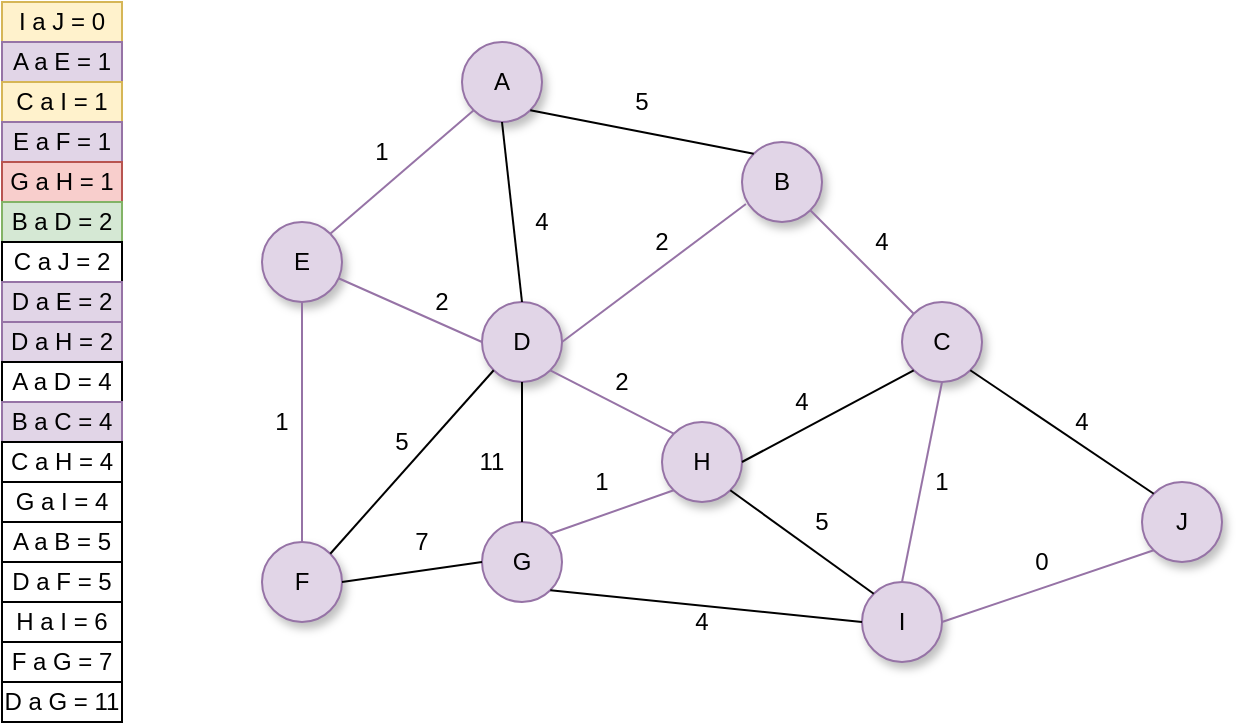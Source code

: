 <mxfile version="13.3.9" type="device"><diagram id="WfM65lhACO_H__CKuHZ-" name="Página-1"><mxGraphModel dx="833" dy="404" grid="1" gridSize="10" guides="1" tooltips="1" connect="1" arrows="1" fold="1" page="1" pageScale="1" pageWidth="850" pageHeight="1100" math="0" shadow="0"><root><mxCell id="0"/><mxCell id="1" parent="0"/><mxCell id="Jac7VLMFXZO0448CB0tv-1" value="" style="ellipse;whiteSpace=wrap;html=1;aspect=fixed;fillColor=#e1d5e7;strokeColor=#9673a6;shadow=1;" parent="1" vertex="1"><mxGeometry x="420" y="430" width="40" height="40" as="geometry"/></mxCell><mxCell id="Jac7VLMFXZO0448CB0tv-2" value="A" style="text;html=1;strokeColor=none;fillColor=none;align=center;verticalAlign=middle;whiteSpace=wrap;rounded=0;shadow=0;" parent="1" vertex="1"><mxGeometry x="430" y="440" width="20" height="20" as="geometry"/></mxCell><mxCell id="Jac7VLMFXZO0448CB0tv-3" value="" style="ellipse;whiteSpace=wrap;html=1;aspect=fixed;fillColor=#e1d5e7;strokeColor=#9673a6;shadow=1;" parent="1" vertex="1"><mxGeometry x="560" y="480" width="40" height="40" as="geometry"/></mxCell><mxCell id="Jac7VLMFXZO0448CB0tv-4" value="B" style="text;html=1;strokeColor=none;fillColor=none;align=center;verticalAlign=middle;whiteSpace=wrap;rounded=0;shadow=0;" parent="1" vertex="1"><mxGeometry x="570" y="490" width="20" height="20" as="geometry"/></mxCell><mxCell id="Jac7VLMFXZO0448CB0tv-5" value="" style="ellipse;whiteSpace=wrap;html=1;aspect=fixed;fillColor=#e1d5e7;strokeColor=#9673a6;shadow=1;" parent="1" vertex="1"><mxGeometry x="320" y="520" width="40" height="40" as="geometry"/></mxCell><mxCell id="Jac7VLMFXZO0448CB0tv-6" value="E" style="text;html=1;strokeColor=none;fillColor=none;align=center;verticalAlign=middle;whiteSpace=wrap;rounded=0;shadow=0;" parent="1" vertex="1"><mxGeometry x="330" y="530" width="20" height="20" as="geometry"/></mxCell><mxCell id="Jac7VLMFXZO0448CB0tv-7" value="" style="ellipse;whiteSpace=wrap;html=1;aspect=fixed;fillColor=#e1d5e7;strokeColor=#9673a6;shadow=1;" parent="1" vertex="1"><mxGeometry x="430" y="560" width="40" height="40" as="geometry"/></mxCell><mxCell id="Jac7VLMFXZO0448CB0tv-8" value="D" style="text;html=1;strokeColor=none;fillColor=none;align=center;verticalAlign=middle;whiteSpace=wrap;rounded=0;shadow=0;" parent="1" vertex="1"><mxGeometry x="440" y="570" width="20" height="20" as="geometry"/></mxCell><mxCell id="Jac7VLMFXZO0448CB0tv-9" value="" style="ellipse;whiteSpace=wrap;html=1;aspect=fixed;fillColor=#e1d5e7;strokeColor=#9673a6;shadow=1;" parent="1" vertex="1"><mxGeometry x="320" y="680" width="40" height="40" as="geometry"/></mxCell><mxCell id="Jac7VLMFXZO0448CB0tv-10" value="F" style="text;html=1;strokeColor=none;fillColor=none;align=center;verticalAlign=middle;whiteSpace=wrap;rounded=0;shadow=0;" parent="1" vertex="1"><mxGeometry x="330" y="690" width="20" height="20" as="geometry"/></mxCell><mxCell id="Jac7VLMFXZO0448CB0tv-11" value="" style="ellipse;whiteSpace=wrap;html=1;aspect=fixed;fillColor=#e1d5e7;strokeColor=#9673a6;shadow=0;" parent="1" vertex="1"><mxGeometry x="430" y="670" width="40" height="40" as="geometry"/></mxCell><mxCell id="Jac7VLMFXZO0448CB0tv-12" value="G" style="text;html=1;strokeColor=none;fillColor=none;align=center;verticalAlign=middle;whiteSpace=wrap;rounded=0;shadow=1;" parent="1" vertex="1"><mxGeometry x="440" y="680" width="20" height="20" as="geometry"/></mxCell><mxCell id="Jac7VLMFXZO0448CB0tv-13" value="" style="ellipse;whiteSpace=wrap;html=1;aspect=fixed;fillColor=#e1d5e7;strokeColor=#9673a6;shadow=1;" parent="1" vertex="1"><mxGeometry x="520" y="620" width="40" height="40" as="geometry"/></mxCell><mxCell id="Jac7VLMFXZO0448CB0tv-14" value="H" style="text;html=1;strokeColor=none;fillColor=none;align=center;verticalAlign=middle;whiteSpace=wrap;rounded=0;shadow=0;" parent="1" vertex="1"><mxGeometry x="530" y="630" width="20" height="20" as="geometry"/></mxCell><mxCell id="Jac7VLMFXZO0448CB0tv-15" value="" style="ellipse;whiteSpace=wrap;html=1;aspect=fixed;fillColor=#e1d5e7;strokeColor=#9673a6;shadow=1;" parent="1" vertex="1"><mxGeometry x="640" y="560" width="40" height="40" as="geometry"/></mxCell><mxCell id="Jac7VLMFXZO0448CB0tv-16" value="C" style="text;html=1;strokeColor=none;fillColor=none;align=center;verticalAlign=middle;whiteSpace=wrap;rounded=0;shadow=1;" parent="1" vertex="1"><mxGeometry x="650" y="570" width="20" height="20" as="geometry"/></mxCell><mxCell id="Jac7VLMFXZO0448CB0tv-17" value="" style="ellipse;whiteSpace=wrap;html=1;aspect=fixed;fillColor=#e1d5e7;strokeColor=#9673a6;shadow=1;" parent="1" vertex="1"><mxGeometry x="620" y="700" width="40" height="40" as="geometry"/></mxCell><mxCell id="Jac7VLMFXZO0448CB0tv-18" value="I" style="text;html=1;strokeColor=none;fillColor=none;align=center;verticalAlign=middle;whiteSpace=wrap;rounded=0;shadow=1;" parent="1" vertex="1"><mxGeometry x="630" y="710" width="20" height="20" as="geometry"/></mxCell><mxCell id="Jac7VLMFXZO0448CB0tv-19" value="" style="ellipse;whiteSpace=wrap;html=1;aspect=fixed;fillColor=#e1d5e7;strokeColor=#9673a6;shadow=1;" parent="1" vertex="1"><mxGeometry x="760" y="650" width="40" height="40" as="geometry"/></mxCell><mxCell id="Jac7VLMFXZO0448CB0tv-20" value="J" style="text;html=1;strokeColor=none;fillColor=none;align=center;verticalAlign=middle;whiteSpace=wrap;rounded=0;shadow=1;" parent="1" vertex="1"><mxGeometry x="770" y="660" width="20" height="20" as="geometry"/></mxCell><mxCell id="Jac7VLMFXZO0448CB0tv-21" value="" style="endArrow=none;html=1;entryX=0;entryY=1;entryDx=0;entryDy=0;exitX=1;exitY=0;exitDx=0;exitDy=0;shadow=0;fillColor=#e1d5e7;strokeColor=#9673a6;" parent="1" source="Jac7VLMFXZO0448CB0tv-5" target="Jac7VLMFXZO0448CB0tv-1" edge="1"><mxGeometry width="50" height="50" relative="1" as="geometry"><mxPoint x="425" y="540" as="sourcePoint"/><mxPoint x="475" y="490" as="targetPoint"/></mxGeometry></mxCell><mxCell id="Jac7VLMFXZO0448CB0tv-22" value="" style="endArrow=none;html=1;entryX=0;entryY=0.5;entryDx=0;entryDy=0;shadow=0;fillColor=#e1d5e7;strokeColor=#9673a6;" parent="1" source="Jac7VLMFXZO0448CB0tv-5" target="Jac7VLMFXZO0448CB0tv-7" edge="1"><mxGeometry width="50" height="50" relative="1" as="geometry"><mxPoint x="390" y="554" as="sourcePoint"/><mxPoint x="540" y="550" as="targetPoint"/></mxGeometry></mxCell><mxCell id="Jac7VLMFXZO0448CB0tv-23" value="" style="endArrow=none;html=1;exitX=1;exitY=0.5;exitDx=0;exitDy=0;entryX=0.049;entryY=0.775;entryDx=0;entryDy=0;entryPerimeter=0;shadow=0;fillColor=#e1d5e7;strokeColor=#9673a6;" parent="1" source="Jac7VLMFXZO0448CB0tv-7" target="Jac7VLMFXZO0448CB0tv-3" edge="1"><mxGeometry width="50" height="50" relative="1" as="geometry"><mxPoint x="490" y="600" as="sourcePoint"/><mxPoint x="540" y="550" as="targetPoint"/></mxGeometry></mxCell><mxCell id="Jac7VLMFXZO0448CB0tv-26" value="" style="endArrow=none;html=1;exitX=0.5;exitY=1;exitDx=0;exitDy=0;entryX=0.5;entryY=0;entryDx=0;entryDy=0;shadow=0;fillColor=#e1d5e7;strokeColor=#9673a6;" parent="1" source="Jac7VLMFXZO0448CB0tv-5" target="Jac7VLMFXZO0448CB0tv-9" edge="1"><mxGeometry width="50" height="50" relative="1" as="geometry"><mxPoint x="490" y="600" as="sourcePoint"/><mxPoint x="540" y="550" as="targetPoint"/></mxGeometry></mxCell><mxCell id="Jac7VLMFXZO0448CB0tv-30" value="" style="endArrow=none;html=1;exitX=1;exitY=0;exitDx=0;exitDy=0;entryX=0;entryY=1;entryDx=0;entryDy=0;shadow=0;fillColor=#e1d5e7;strokeColor=#9673a6;" parent="1" source="Jac7VLMFXZO0448CB0tv-11" target="Jac7VLMFXZO0448CB0tv-13" edge="1"><mxGeometry width="50" height="50" relative="1" as="geometry"><mxPoint x="490" y="600" as="sourcePoint"/><mxPoint x="540" y="550" as="targetPoint"/></mxGeometry></mxCell><mxCell id="Jac7VLMFXZO0448CB0tv-31" value="" style="endArrow=none;html=1;entryX=0;entryY=0;entryDx=0;entryDy=0;exitX=1;exitY=1;exitDx=0;exitDy=0;shadow=0;fillColor=#e1d5e7;strokeColor=#9673a6;" parent="1" source="Jac7VLMFXZO0448CB0tv-7" target="Jac7VLMFXZO0448CB0tv-13" edge="1"><mxGeometry width="50" height="50" relative="1" as="geometry"><mxPoint x="467" y="616" as="sourcePoint"/><mxPoint x="540" y="550" as="targetPoint"/></mxGeometry></mxCell><mxCell id="Jac7VLMFXZO0448CB0tv-33" value="" style="endArrow=none;html=1;entryX=0;entryY=0;entryDx=0;entryDy=0;exitX=1;exitY=1;exitDx=0;exitDy=0;shadow=0;fillColor=#e1d5e7;strokeColor=#9673a6;" parent="1" source="Jac7VLMFXZO0448CB0tv-3" target="Jac7VLMFXZO0448CB0tv-15" edge="1"><mxGeometry width="50" height="50" relative="1" as="geometry"><mxPoint x="490" y="600" as="sourcePoint"/><mxPoint x="540" y="550" as="targetPoint"/></mxGeometry></mxCell><mxCell id="Jac7VLMFXZO0448CB0tv-36" value="" style="endArrow=none;html=1;exitX=0.5;exitY=0;exitDx=0;exitDy=0;entryX=0.5;entryY=1;entryDx=0;entryDy=0;shadow=0;fillColor=#e1d5e7;strokeColor=#9673a6;" parent="1" source="Jac7VLMFXZO0448CB0tv-17" target="Jac7VLMFXZO0448CB0tv-15" edge="1"><mxGeometry width="50" height="50" relative="1" as="geometry"><mxPoint x="490" y="620" as="sourcePoint"/><mxPoint x="540" y="570" as="targetPoint"/></mxGeometry></mxCell><mxCell id="Jac7VLMFXZO0448CB0tv-37" value="" style="endArrow=none;html=1;exitX=1;exitY=0.5;exitDx=0;exitDy=0;entryX=0;entryY=1;entryDx=0;entryDy=0;shadow=0;fillColor=#e1d5e7;strokeColor=#9673a6;" parent="1" source="Jac7VLMFXZO0448CB0tv-17" target="Jac7VLMFXZO0448CB0tv-19" edge="1"><mxGeometry width="50" height="50" relative="1" as="geometry"><mxPoint x="570" y="620" as="sourcePoint"/><mxPoint x="620" y="570" as="targetPoint"/></mxGeometry></mxCell><mxCell id="Jac7VLMFXZO0448CB0tv-39" value="1" style="text;html=1;strokeColor=none;fillColor=none;align=center;verticalAlign=middle;whiteSpace=wrap;rounded=0;shadow=0;" parent="1" vertex="1"><mxGeometry x="370" y="480" width="20" height="10" as="geometry"/></mxCell><mxCell id="Jac7VLMFXZO0448CB0tv-40" value="2" style="text;html=1;strokeColor=none;fillColor=none;align=center;verticalAlign=middle;whiteSpace=wrap;rounded=0;shadow=0;" parent="1" vertex="1"><mxGeometry x="400" y="550" width="20" height="20" as="geometry"/></mxCell><mxCell id="Jac7VLMFXZO0448CB0tv-44" value="2" style="text;html=1;strokeColor=none;fillColor=none;align=center;verticalAlign=middle;whiteSpace=wrap;rounded=0;shadow=0;" parent="1" vertex="1"><mxGeometry x="510" y="520" width="20" height="20" as="geometry"/></mxCell><mxCell id="Jac7VLMFXZO0448CB0tv-45" value="1&lt;span style=&quot;color: rgba(0 , 0 , 0 , 0) ; font-family: monospace ; font-size: 0px&quot;&gt;%3CmxGraphModel%3E%3Croot%3E%3CmxCell%20id%3D%220%22%2F%3E%3CmxCell%20id%3D%221%22%20parent%3D%220%22%2F%3E%3CmxCell%20id%3D%222%22%20value%3D%225%26lt%3Bspan%20style%3D%26quot%3Bcolor%3A%20rgba(0%20%2C%200%20%2C%200%20%2C%200)%20%3B%20font-family%3A%20monospace%20%3B%20font-size%3A%200px%26quot%3B%26gt%3B%253CmxGraphModel%253E%253Croot%253E%253CmxCell%2520id%253D%25220%2522%252F%253E%253CmxCell%2520id%253D%25221%2522%2520parent%253D%25220%2522%252F%253E%253CmxCell%2520id%253D%25222%2522%2520value%253D%25222%2522%2520style%253D%2522text%253Bhtml%253D1%253BstrokeColor%253Dnone%253BfillColor%253Dnone%253Balign%253Dcenter%253BverticalAlign%253Dmiddle%253BwhiteSpace%253Dwrap%253Brounded%253D0%253B%2522%2520vertex%253D%25221%2522%2520parent%253D%25221%2522%253E%253CmxGeometry%2520x%253D%2522400%2522%2520y%253D%2522550%2522%2520width%253D%252220%2522%2520height%253D%252220%2522%2520as%253D%2522geometry%2522%252F%253E%253C%252FmxCell%253E%253C%252Froot%253E%253C%252FmxGraphModel%253E%26lt%3B%2Fspan%26gt%3B%22%20style%3D%22text%3Bhtml%3D1%3BstrokeColor%3Dnone%3BfillColor%3Dnone%3Balign%3Dcenter%3BverticalAlign%3Dmiddle%3BwhiteSpace%3Dwrap%3Brounded%3D0%3B%22%20vertex%3D%221%22%20parent%3D%221%22%3E%3CmxGeometry%20x%3D%22500%22%20y%3D%22460%22%20width%3D%2220%22%20height%3D%2220%22%20as%3D%22geometry%22%2F%3E%3C%2FmxCell%3E%3C%2Froot%3E%3C%2FmxGraphModel%3E&lt;/span&gt;" style="text;html=1;strokeColor=none;fillColor=none;align=center;verticalAlign=middle;whiteSpace=wrap;rounded=0;shadow=0;" parent="1" vertex="1"><mxGeometry x="320" y="610" width="20" height="20" as="geometry"/></mxCell><mxCell id="Jac7VLMFXZO0448CB0tv-49" value="2" style="text;html=1;strokeColor=none;fillColor=none;align=center;verticalAlign=middle;whiteSpace=wrap;rounded=0;shadow=0;" parent="1" vertex="1"><mxGeometry x="490" y="590" width="20" height="20" as="geometry"/></mxCell><mxCell id="Jac7VLMFXZO0448CB0tv-50" value="1" style="text;html=1;strokeColor=none;fillColor=none;align=center;verticalAlign=middle;whiteSpace=wrap;rounded=0;shadow=0;" parent="1" vertex="1"><mxGeometry x="480" y="640" width="20" height="20" as="geometry"/></mxCell><mxCell id="Jac7VLMFXZO0448CB0tv-54" value="4" style="text;html=1;strokeColor=none;fillColor=none;align=center;verticalAlign=middle;whiteSpace=wrap;rounded=0;shadow=0;" parent="1" vertex="1"><mxGeometry x="620" y="520" width="20" height="20" as="geometry"/></mxCell><mxCell id="Jac7VLMFXZO0448CB0tv-55" value="1" style="text;html=1;strokeColor=none;fillColor=none;align=center;verticalAlign=middle;whiteSpace=wrap;rounded=0;shadow=0;" parent="1" vertex="1"><mxGeometry x="650" y="640" width="20" height="20" as="geometry"/></mxCell><mxCell id="Jac7VLMFXZO0448CB0tv-56" value="0" style="text;html=1;strokeColor=none;fillColor=none;align=center;verticalAlign=middle;whiteSpace=wrap;rounded=0;shadow=0;" parent="1" vertex="1"><mxGeometry x="700" y="680" width="20" height="20" as="geometry"/></mxCell><mxCell id="bVVyVDhJJn6dIHTh-oWF-1" value="" style="endArrow=none;html=1;exitX=0.5;exitY=0;exitDx=0;exitDy=0;entryX=0.5;entryY=1;entryDx=0;entryDy=0;" parent="1" source="Jac7VLMFXZO0448CB0tv-7" target="Jac7VLMFXZO0448CB0tv-1" edge="1"><mxGeometry width="50" height="50" relative="1" as="geometry"><mxPoint x="510" y="590" as="sourcePoint"/><mxPoint x="560" y="540" as="targetPoint"/></mxGeometry></mxCell><mxCell id="bVVyVDhJJn6dIHTh-oWF-2" value="" style="endArrow=none;html=1;exitX=1;exitY=1;exitDx=0;exitDy=0;entryX=0;entryY=0;entryDx=0;entryDy=0;" parent="1" source="Jac7VLMFXZO0448CB0tv-1" target="Jac7VLMFXZO0448CB0tv-3" edge="1"><mxGeometry width="50" height="50" relative="1" as="geometry"><mxPoint x="510" y="590" as="sourcePoint"/><mxPoint x="560" y="540" as="targetPoint"/></mxGeometry></mxCell><mxCell id="bVVyVDhJJn6dIHTh-oWF-3" value="" style="endArrow=none;html=1;exitX=1;exitY=0.5;exitDx=0;exitDy=0;entryX=0;entryY=0.5;entryDx=0;entryDy=0;" parent="1" source="Jac7VLMFXZO0448CB0tv-9" target="Jac7VLMFXZO0448CB0tv-11" edge="1"><mxGeometry width="50" height="50" relative="1" as="geometry"><mxPoint x="510" y="590" as="sourcePoint"/><mxPoint x="560" y="540" as="targetPoint"/></mxGeometry></mxCell><mxCell id="bVVyVDhJJn6dIHTh-oWF-4" value="" style="endArrow=none;html=1;exitX=1;exitY=0;exitDx=0;exitDy=0;entryX=0;entryY=1;entryDx=0;entryDy=0;" parent="1" source="Jac7VLMFXZO0448CB0tv-9" target="Jac7VLMFXZO0448CB0tv-7" edge="1"><mxGeometry width="50" height="50" relative="1" as="geometry"><mxPoint x="510" y="590" as="sourcePoint"/><mxPoint x="560" y="540" as="targetPoint"/></mxGeometry></mxCell><mxCell id="bVVyVDhJJn6dIHTh-oWF-5" value="" style="endArrow=none;html=1;exitX=0.5;exitY=0;exitDx=0;exitDy=0;entryX=0.5;entryY=1;entryDx=0;entryDy=0;" parent="1" source="Jac7VLMFXZO0448CB0tv-11" target="Jac7VLMFXZO0448CB0tv-7" edge="1"><mxGeometry width="50" height="50" relative="1" as="geometry"><mxPoint x="510" y="590" as="sourcePoint"/><mxPoint x="560" y="540" as="targetPoint"/></mxGeometry></mxCell><mxCell id="bVVyVDhJJn6dIHTh-oWF-6" value="" style="endArrow=none;html=1;exitX=1;exitY=0.5;exitDx=0;exitDy=0;entryX=0;entryY=1;entryDx=0;entryDy=0;" parent="1" source="Jac7VLMFXZO0448CB0tv-13" target="Jac7VLMFXZO0448CB0tv-15" edge="1"><mxGeometry width="50" height="50" relative="1" as="geometry"><mxPoint x="510" y="590" as="sourcePoint"/><mxPoint x="560" y="540" as="targetPoint"/></mxGeometry></mxCell><mxCell id="bVVyVDhJJn6dIHTh-oWF-7" value="" style="endArrow=none;html=1;exitX=1;exitY=1;exitDx=0;exitDy=0;entryX=0;entryY=0.5;entryDx=0;entryDy=0;" parent="1" source="Jac7VLMFXZO0448CB0tv-11" target="Jac7VLMFXZO0448CB0tv-17" edge="1"><mxGeometry width="50" height="50" relative="1" as="geometry"><mxPoint x="510" y="590" as="sourcePoint"/><mxPoint x="560" y="540" as="targetPoint"/></mxGeometry></mxCell><mxCell id="bVVyVDhJJn6dIHTh-oWF-8" value="" style="endArrow=none;html=1;exitX=1;exitY=1;exitDx=0;exitDy=0;entryX=0;entryY=0;entryDx=0;entryDy=0;" parent="1" source="Jac7VLMFXZO0448CB0tv-13" target="Jac7VLMFXZO0448CB0tv-17" edge="1"><mxGeometry width="50" height="50" relative="1" as="geometry"><mxPoint x="510" y="590" as="sourcePoint"/><mxPoint x="560" y="540" as="targetPoint"/></mxGeometry></mxCell><mxCell id="bVVyVDhJJn6dIHTh-oWF-9" value="" style="endArrow=none;html=1;exitX=1;exitY=1;exitDx=0;exitDy=0;entryX=0;entryY=0;entryDx=0;entryDy=0;" parent="1" source="Jac7VLMFXZO0448CB0tv-15" target="Jac7VLMFXZO0448CB0tv-19" edge="1"><mxGeometry width="50" height="50" relative="1" as="geometry"><mxPoint x="510" y="590" as="sourcePoint"/><mxPoint x="560" y="540" as="targetPoint"/></mxGeometry></mxCell><mxCell id="bVVyVDhJJn6dIHTh-oWF-10" value="4" style="text;html=1;strokeColor=none;fillColor=none;align=center;verticalAlign=middle;whiteSpace=wrap;rounded=0;shadow=0;" parent="1" vertex="1"><mxGeometry x="450" y="510" width="20" height="20" as="geometry"/></mxCell><mxCell id="bVVyVDhJJn6dIHTh-oWF-11" value="5" style="text;html=1;strokeColor=none;fillColor=none;align=center;verticalAlign=middle;whiteSpace=wrap;rounded=0;shadow=0;" parent="1" vertex="1"><mxGeometry x="500" y="450" width="20" height="20" as="geometry"/></mxCell><mxCell id="bVVyVDhJJn6dIHTh-oWF-12" value="5&lt;span style=&quot;color: rgba(0 , 0 , 0 , 0) ; font-family: monospace ; font-size: 0px&quot;&gt;%3CmxGraphModel%3E%3Croot%3E%3CmxCell%20id%3D%220%22%2F%3E%3CmxCell%20id%3D%221%22%20parent%3D%220%22%2F%3E%3CmxCell%20id%3D%222%22%20value%3D%224%22%20style%3D%22text%3Bhtml%3D1%3BstrokeColor%3Dnone%3BfillColor%3Dnone%3Balign%3Dcenter%3BverticalAlign%3Dmiddle%3BwhiteSpace%3Dwrap%3Brounded%3D0%3Bshadow%3D0%3B%22%20vertex%3D%221%22%20parent%3D%221%22%3E%3CmxGeometry%20x%3D%22450%22%20y%3D%22510%22%20width%3D%2220%22%20height%3D%2220%22%20as%3D%22geometry%22%2F%3E%3C%2FmxCell%3E%3C%2Froot%3E%3C%2FmxGraphModel%3E&lt;/span&gt;" style="text;html=1;strokeColor=none;fillColor=none;align=center;verticalAlign=middle;whiteSpace=wrap;rounded=0;shadow=0;" parent="1" vertex="1"><mxGeometry x="380" y="620" width="20" height="20" as="geometry"/></mxCell><mxCell id="bVVyVDhJJn6dIHTh-oWF-13" value="7" style="text;html=1;strokeColor=none;fillColor=none;align=center;verticalAlign=middle;whiteSpace=wrap;rounded=0;shadow=0;" parent="1" vertex="1"><mxGeometry x="390" y="670" width="20" height="20" as="geometry"/></mxCell><mxCell id="bVVyVDhJJn6dIHTh-oWF-14" value="11" style="text;html=1;strokeColor=none;fillColor=none;align=center;verticalAlign=middle;whiteSpace=wrap;rounded=0;shadow=0;" parent="1" vertex="1"><mxGeometry x="425" y="630" width="20" height="20" as="geometry"/></mxCell><mxCell id="bVVyVDhJJn6dIHTh-oWF-15" value="4" style="text;html=1;strokeColor=none;fillColor=none;align=center;verticalAlign=middle;whiteSpace=wrap;rounded=0;shadow=0;" parent="1" vertex="1"><mxGeometry x="580" y="600" width="20" height="20" as="geometry"/></mxCell><mxCell id="bVVyVDhJJn6dIHTh-oWF-16" value="4" style="text;html=1;strokeColor=none;fillColor=none;align=center;verticalAlign=middle;whiteSpace=wrap;rounded=0;shadow=0;" parent="1" vertex="1"><mxGeometry x="530" y="710" width="20" height="20" as="geometry"/></mxCell><mxCell id="bVVyVDhJJn6dIHTh-oWF-17" value="5" style="text;html=1;strokeColor=none;fillColor=none;align=center;verticalAlign=middle;whiteSpace=wrap;rounded=0;shadow=0;" parent="1" vertex="1"><mxGeometry x="590" y="660" width="20" height="20" as="geometry"/></mxCell><mxCell id="bVVyVDhJJn6dIHTh-oWF-18" value="4" style="text;html=1;strokeColor=none;fillColor=none;align=center;verticalAlign=middle;whiteSpace=wrap;rounded=0;shadow=0;" parent="1" vertex="1"><mxGeometry x="720" y="610" width="20" height="20" as="geometry"/></mxCell><mxCell id="bVVyVDhJJn6dIHTh-oWF-21" value="" style="shape=table;html=1;whiteSpace=wrap;startSize=0;container=1;collapsible=0;childLayout=tableLayout;fillColor=#fff2cc;strokeColor=#d6b656;" parent="1" vertex="1"><mxGeometry x="190" y="410" width="60" height="20" as="geometry"/></mxCell><mxCell id="bVVyVDhJJn6dIHTh-oWF-22" value="" style="shape=partialRectangle;html=1;whiteSpace=wrap;collapsible=0;dropTarget=0;pointerEvents=0;fillColor=none;top=0;left=0;bottom=0;right=0;points=[[0,0.5],[1,0.5]];portConstraint=eastwest;" parent="bVVyVDhJJn6dIHTh-oWF-21" vertex="1"><mxGeometry width="60" height="20" as="geometry"/></mxCell><mxCell id="bVVyVDhJJn6dIHTh-oWF-23" value="I a J = 0" style="shape=partialRectangle;html=1;whiteSpace=wrap;connectable=0;overflow=hidden;fillColor=none;top=0;left=0;bottom=0;right=0;" parent="bVVyVDhJJn6dIHTh-oWF-22" vertex="1"><mxGeometry width="60" height="20" as="geometry"/></mxCell><mxCell id="bVVyVDhJJn6dIHTh-oWF-25" value="" style="shape=table;html=1;whiteSpace=wrap;startSize=0;container=1;collapsible=0;childLayout=tableLayout;fillColor=#e1d5e7;strokeColor=#9673a6;" parent="1" vertex="1"><mxGeometry x="190" y="430" width="60" height="20" as="geometry"/></mxCell><mxCell id="bVVyVDhJJn6dIHTh-oWF-26" value="" style="shape=partialRectangle;html=1;whiteSpace=wrap;collapsible=0;dropTarget=0;pointerEvents=0;fillColor=none;top=0;left=0;bottom=0;right=0;points=[[0,0.5],[1,0.5]];portConstraint=eastwest;" parent="bVVyVDhJJn6dIHTh-oWF-25" vertex="1"><mxGeometry width="60" height="20" as="geometry"/></mxCell><mxCell id="bVVyVDhJJn6dIHTh-oWF-27" value="A a E = 1" style="shape=partialRectangle;html=1;whiteSpace=wrap;connectable=0;overflow=hidden;fillColor=none;top=0;left=0;bottom=0;right=0;" parent="bVVyVDhJJn6dIHTh-oWF-26" vertex="1"><mxGeometry width="60" height="20" as="geometry"/></mxCell><mxCell id="bVVyVDhJJn6dIHTh-oWF-30" value="" style="shape=table;html=1;whiteSpace=wrap;startSize=0;container=1;collapsible=0;childLayout=tableLayout;fillColor=#fff2cc;strokeColor=#d6b656;" parent="1" vertex="1"><mxGeometry x="190" y="450" width="60" height="20" as="geometry"/></mxCell><mxCell id="bVVyVDhJJn6dIHTh-oWF-31" value="" style="shape=partialRectangle;html=1;whiteSpace=wrap;collapsible=0;dropTarget=0;pointerEvents=0;fillColor=none;top=0;left=0;bottom=0;right=0;points=[[0,0.5],[1,0.5]];portConstraint=eastwest;" parent="bVVyVDhJJn6dIHTh-oWF-30" vertex="1"><mxGeometry width="60" height="20" as="geometry"/></mxCell><mxCell id="bVVyVDhJJn6dIHTh-oWF-32" value="C a I = 1" style="shape=partialRectangle;html=1;whiteSpace=wrap;connectable=0;overflow=hidden;fillColor=none;top=0;left=0;bottom=0;right=0;" parent="bVVyVDhJJn6dIHTh-oWF-31" vertex="1"><mxGeometry width="60" height="20" as="geometry"/></mxCell><mxCell id="bVVyVDhJJn6dIHTh-oWF-33" value="" style="shape=table;html=1;whiteSpace=wrap;startSize=0;container=1;collapsible=0;childLayout=tableLayout;fillColor=#e1d5e7;strokeColor=#9673a6;" parent="1" vertex="1"><mxGeometry x="190" y="470" width="60" height="20" as="geometry"/></mxCell><mxCell id="bVVyVDhJJn6dIHTh-oWF-34" value="" style="shape=partialRectangle;html=1;whiteSpace=wrap;collapsible=0;dropTarget=0;pointerEvents=0;fillColor=none;top=0;left=0;bottom=0;right=0;points=[[0,0.5],[1,0.5]];portConstraint=eastwest;" parent="bVVyVDhJJn6dIHTh-oWF-33" vertex="1"><mxGeometry width="60" height="20" as="geometry"/></mxCell><mxCell id="bVVyVDhJJn6dIHTh-oWF-35" value="E a F = 1" style="shape=partialRectangle;html=1;whiteSpace=wrap;connectable=0;overflow=hidden;fillColor=none;top=0;left=0;bottom=0;right=0;" parent="bVVyVDhJJn6dIHTh-oWF-34" vertex="1"><mxGeometry width="60" height="20" as="geometry"/></mxCell><mxCell id="bVVyVDhJJn6dIHTh-oWF-36" value="" style="shape=table;html=1;whiteSpace=wrap;startSize=0;container=1;collapsible=0;childLayout=tableLayout;fillColor=#f8cecc;strokeColor=#b85450;" parent="1" vertex="1"><mxGeometry x="190" y="490" width="60" height="20" as="geometry"/></mxCell><mxCell id="bVVyVDhJJn6dIHTh-oWF-37" value="" style="shape=partialRectangle;html=1;whiteSpace=wrap;collapsible=0;dropTarget=0;pointerEvents=0;fillColor=none;top=0;left=0;bottom=0;right=0;points=[[0,0.5],[1,0.5]];portConstraint=eastwest;" parent="bVVyVDhJJn6dIHTh-oWF-36" vertex="1"><mxGeometry width="60" height="20" as="geometry"/></mxCell><mxCell id="bVVyVDhJJn6dIHTh-oWF-38" value="G a H = 1" style="shape=partialRectangle;html=1;whiteSpace=wrap;connectable=0;overflow=hidden;fillColor=none;top=0;left=0;bottom=0;right=0;" parent="bVVyVDhJJn6dIHTh-oWF-37" vertex="1"><mxGeometry width="60" height="20" as="geometry"/></mxCell><mxCell id="bVVyVDhJJn6dIHTh-oWF-39" value="" style="shape=table;html=1;whiteSpace=wrap;startSize=0;container=1;collapsible=0;childLayout=tableLayout;fillColor=#d5e8d4;strokeColor=#82b366;" parent="1" vertex="1"><mxGeometry x="190" y="510" width="60" height="20" as="geometry"/></mxCell><mxCell id="bVVyVDhJJn6dIHTh-oWF-40" value="" style="shape=partialRectangle;html=1;whiteSpace=wrap;collapsible=0;dropTarget=0;pointerEvents=0;fillColor=none;top=0;left=0;bottom=0;right=0;points=[[0,0.5],[1,0.5]];portConstraint=eastwest;" parent="bVVyVDhJJn6dIHTh-oWF-39" vertex="1"><mxGeometry width="60" height="20" as="geometry"/></mxCell><mxCell id="bVVyVDhJJn6dIHTh-oWF-41" value="B a D = 2" style="shape=partialRectangle;html=1;whiteSpace=wrap;connectable=0;overflow=hidden;fillColor=none;top=0;left=0;bottom=0;right=0;" parent="bVVyVDhJJn6dIHTh-oWF-40" vertex="1"><mxGeometry width="60" height="20" as="geometry"/></mxCell><mxCell id="bVVyVDhJJn6dIHTh-oWF-42" value="" style="shape=table;html=1;whiteSpace=wrap;startSize=0;container=1;collapsible=0;childLayout=tableLayout;" parent="1" vertex="1"><mxGeometry x="190" y="530" width="60" height="20" as="geometry"/></mxCell><mxCell id="bVVyVDhJJn6dIHTh-oWF-43" value="" style="shape=partialRectangle;html=1;whiteSpace=wrap;collapsible=0;dropTarget=0;pointerEvents=0;fillColor=none;top=0;left=0;bottom=0;right=0;points=[[0,0.5],[1,0.5]];portConstraint=eastwest;" parent="bVVyVDhJJn6dIHTh-oWF-42" vertex="1"><mxGeometry width="60" height="20" as="geometry"/></mxCell><mxCell id="bVVyVDhJJn6dIHTh-oWF-44" value="C a J = 2" style="shape=partialRectangle;html=1;whiteSpace=wrap;connectable=0;overflow=hidden;fillColor=none;top=0;left=0;bottom=0;right=0;" parent="bVVyVDhJJn6dIHTh-oWF-43" vertex="1"><mxGeometry width="60" height="20" as="geometry"/></mxCell><mxCell id="bVVyVDhJJn6dIHTh-oWF-45" value="" style="shape=table;html=1;whiteSpace=wrap;startSize=0;container=1;collapsible=0;childLayout=tableLayout;fillColor=#e1d5e7;strokeColor=#9673a6;" parent="1" vertex="1"><mxGeometry x="190" y="550" width="60" height="20" as="geometry"/></mxCell><mxCell id="bVVyVDhJJn6dIHTh-oWF-46" value="" style="shape=partialRectangle;html=1;whiteSpace=wrap;collapsible=0;dropTarget=0;pointerEvents=0;fillColor=none;top=0;left=0;bottom=0;right=0;points=[[0,0.5],[1,0.5]];portConstraint=eastwest;" parent="bVVyVDhJJn6dIHTh-oWF-45" vertex="1"><mxGeometry width="60" height="20" as="geometry"/></mxCell><mxCell id="bVVyVDhJJn6dIHTh-oWF-47" value="D a E = 2" style="shape=partialRectangle;html=1;whiteSpace=wrap;connectable=0;overflow=hidden;fillColor=none;top=0;left=0;bottom=0;right=0;" parent="bVVyVDhJJn6dIHTh-oWF-46" vertex="1"><mxGeometry width="60" height="20" as="geometry"/></mxCell><mxCell id="bVVyVDhJJn6dIHTh-oWF-48" value="" style="shape=table;html=1;whiteSpace=wrap;startSize=0;container=1;collapsible=0;childLayout=tableLayout;fillColor=#e1d5e7;strokeColor=#9673a6;" parent="1" vertex="1"><mxGeometry x="190" y="570" width="60" height="20" as="geometry"/></mxCell><mxCell id="bVVyVDhJJn6dIHTh-oWF-49" value="" style="shape=partialRectangle;html=1;whiteSpace=wrap;collapsible=0;dropTarget=0;pointerEvents=0;fillColor=none;top=0;left=0;bottom=0;right=0;points=[[0,0.5],[1,0.5]];portConstraint=eastwest;" parent="bVVyVDhJJn6dIHTh-oWF-48" vertex="1"><mxGeometry width="60" height="20" as="geometry"/></mxCell><mxCell id="bVVyVDhJJn6dIHTh-oWF-50" value="D a H = 2" style="shape=partialRectangle;html=1;whiteSpace=wrap;connectable=0;overflow=hidden;fillColor=none;top=0;left=0;bottom=0;right=0;" parent="bVVyVDhJJn6dIHTh-oWF-49" vertex="1"><mxGeometry width="60" height="20" as="geometry"/></mxCell><mxCell id="bVVyVDhJJn6dIHTh-oWF-51" value="" style="shape=table;html=1;whiteSpace=wrap;startSize=0;container=1;collapsible=0;childLayout=tableLayout;" parent="1" vertex="1"><mxGeometry x="190" y="590" width="60" height="20" as="geometry"/></mxCell><mxCell id="bVVyVDhJJn6dIHTh-oWF-52" value="" style="shape=partialRectangle;html=1;whiteSpace=wrap;collapsible=0;dropTarget=0;pointerEvents=0;fillColor=none;top=0;left=0;bottom=0;right=0;points=[[0,0.5],[1,0.5]];portConstraint=eastwest;" parent="bVVyVDhJJn6dIHTh-oWF-51" vertex="1"><mxGeometry width="60" height="20" as="geometry"/></mxCell><mxCell id="bVVyVDhJJn6dIHTh-oWF-53" value="A a D = 4" style="shape=partialRectangle;html=1;whiteSpace=wrap;connectable=0;overflow=hidden;fillColor=none;top=0;left=0;bottom=0;right=0;" parent="bVVyVDhJJn6dIHTh-oWF-52" vertex="1"><mxGeometry width="60" height="20" as="geometry"/></mxCell><mxCell id="bVVyVDhJJn6dIHTh-oWF-54" value="" style="shape=table;html=1;whiteSpace=wrap;startSize=0;container=1;collapsible=0;childLayout=tableLayout;fillColor=#e1d5e7;strokeColor=#9673a6;" parent="1" vertex="1"><mxGeometry x="190" y="610" width="60" height="20" as="geometry"/></mxCell><mxCell id="bVVyVDhJJn6dIHTh-oWF-55" value="" style="shape=partialRectangle;html=1;whiteSpace=wrap;collapsible=0;dropTarget=0;pointerEvents=0;fillColor=none;top=0;left=0;bottom=0;right=0;points=[[0,0.5],[1,0.5]];portConstraint=eastwest;" parent="bVVyVDhJJn6dIHTh-oWF-54" vertex="1"><mxGeometry width="60" height="20" as="geometry"/></mxCell><mxCell id="bVVyVDhJJn6dIHTh-oWF-56" value="B a C = 4" style="shape=partialRectangle;html=1;whiteSpace=wrap;connectable=0;overflow=hidden;fillColor=none;top=0;left=0;bottom=0;right=0;" parent="bVVyVDhJJn6dIHTh-oWF-55" vertex="1"><mxGeometry width="60" height="20" as="geometry"/></mxCell><mxCell id="bVVyVDhJJn6dIHTh-oWF-57" value="" style="shape=table;html=1;whiteSpace=wrap;startSize=0;container=1;collapsible=0;childLayout=tableLayout;" parent="1" vertex="1"><mxGeometry x="190" y="630" width="60" height="20" as="geometry"/></mxCell><mxCell id="bVVyVDhJJn6dIHTh-oWF-58" value="" style="shape=partialRectangle;html=1;whiteSpace=wrap;collapsible=0;dropTarget=0;pointerEvents=0;fillColor=none;top=0;left=0;bottom=0;right=0;points=[[0,0.5],[1,0.5]];portConstraint=eastwest;" parent="bVVyVDhJJn6dIHTh-oWF-57" vertex="1"><mxGeometry width="60" height="20" as="geometry"/></mxCell><mxCell id="bVVyVDhJJn6dIHTh-oWF-59" value="C a H = 4" style="shape=partialRectangle;html=1;whiteSpace=wrap;connectable=0;overflow=hidden;fillColor=none;top=0;left=0;bottom=0;right=0;" parent="bVVyVDhJJn6dIHTh-oWF-58" vertex="1"><mxGeometry width="60" height="20" as="geometry"/></mxCell><mxCell id="bVVyVDhJJn6dIHTh-oWF-60" value="" style="shape=table;html=1;whiteSpace=wrap;startSize=0;container=1;collapsible=0;childLayout=tableLayout;" parent="1" vertex="1"><mxGeometry x="190" y="650" width="60" height="20" as="geometry"/></mxCell><mxCell id="bVVyVDhJJn6dIHTh-oWF-61" value="" style="shape=partialRectangle;html=1;whiteSpace=wrap;collapsible=0;dropTarget=0;pointerEvents=0;fillColor=none;top=0;left=0;bottom=0;right=0;points=[[0,0.5],[1,0.5]];portConstraint=eastwest;" parent="bVVyVDhJJn6dIHTh-oWF-60" vertex="1"><mxGeometry width="60" height="20" as="geometry"/></mxCell><mxCell id="bVVyVDhJJn6dIHTh-oWF-62" value="G a I = 4" style="shape=partialRectangle;html=1;whiteSpace=wrap;connectable=0;overflow=hidden;fillColor=none;top=0;left=0;bottom=0;right=0;" parent="bVVyVDhJJn6dIHTh-oWF-61" vertex="1"><mxGeometry width="60" height="20" as="geometry"/></mxCell><mxCell id="bVVyVDhJJn6dIHTh-oWF-63" value="" style="shape=table;html=1;whiteSpace=wrap;startSize=0;container=1;collapsible=0;childLayout=tableLayout;" parent="1" vertex="1"><mxGeometry x="190" y="670" width="60" height="20" as="geometry"/></mxCell><mxCell id="bVVyVDhJJn6dIHTh-oWF-64" value="" style="shape=partialRectangle;html=1;whiteSpace=wrap;collapsible=0;dropTarget=0;pointerEvents=0;fillColor=none;top=0;left=0;bottom=0;right=0;points=[[0,0.5],[1,0.5]];portConstraint=eastwest;" parent="bVVyVDhJJn6dIHTh-oWF-63" vertex="1"><mxGeometry width="60" height="20" as="geometry"/></mxCell><mxCell id="bVVyVDhJJn6dIHTh-oWF-65" value="A a B = 5" style="shape=partialRectangle;html=1;whiteSpace=wrap;connectable=0;overflow=hidden;fillColor=none;top=0;left=0;bottom=0;right=0;" parent="bVVyVDhJJn6dIHTh-oWF-64" vertex="1"><mxGeometry width="60" height="20" as="geometry"/></mxCell><mxCell id="bVVyVDhJJn6dIHTh-oWF-66" value="" style="shape=table;html=1;whiteSpace=wrap;startSize=0;container=1;collapsible=0;childLayout=tableLayout;" parent="1" vertex="1"><mxGeometry x="190" y="690" width="60" height="20" as="geometry"/></mxCell><mxCell id="bVVyVDhJJn6dIHTh-oWF-67" value="" style="shape=partialRectangle;html=1;whiteSpace=wrap;collapsible=0;dropTarget=0;pointerEvents=0;fillColor=none;top=0;left=0;bottom=0;right=0;points=[[0,0.5],[1,0.5]];portConstraint=eastwest;" parent="bVVyVDhJJn6dIHTh-oWF-66" vertex="1"><mxGeometry width="60" height="20" as="geometry"/></mxCell><mxCell id="bVVyVDhJJn6dIHTh-oWF-68" value="D a F = 5" style="shape=partialRectangle;html=1;whiteSpace=wrap;connectable=0;overflow=hidden;fillColor=none;top=0;left=0;bottom=0;right=0;" parent="bVVyVDhJJn6dIHTh-oWF-67" vertex="1"><mxGeometry width="60" height="20" as="geometry"/></mxCell><mxCell id="bVVyVDhJJn6dIHTh-oWF-69" value="" style="shape=table;html=1;whiteSpace=wrap;startSize=0;container=1;collapsible=0;childLayout=tableLayout;" parent="1" vertex="1"><mxGeometry x="190" y="710" width="60" height="20" as="geometry"/></mxCell><mxCell id="bVVyVDhJJn6dIHTh-oWF-70" value="" style="shape=partialRectangle;html=1;whiteSpace=wrap;collapsible=0;dropTarget=0;pointerEvents=0;fillColor=none;top=0;left=0;bottom=0;right=0;points=[[0,0.5],[1,0.5]];portConstraint=eastwest;" parent="bVVyVDhJJn6dIHTh-oWF-69" vertex="1"><mxGeometry width="60" height="20" as="geometry"/></mxCell><mxCell id="bVVyVDhJJn6dIHTh-oWF-71" value="H a I = 6" style="shape=partialRectangle;html=1;whiteSpace=wrap;connectable=0;overflow=hidden;fillColor=none;top=0;left=0;bottom=0;right=0;" parent="bVVyVDhJJn6dIHTh-oWF-70" vertex="1"><mxGeometry width="60" height="20" as="geometry"/></mxCell><mxCell id="bVVyVDhJJn6dIHTh-oWF-72" value="" style="shape=table;html=1;whiteSpace=wrap;startSize=0;container=1;collapsible=0;childLayout=tableLayout;" parent="1" vertex="1"><mxGeometry x="190" y="730" width="60" height="20" as="geometry"/></mxCell><mxCell id="bVVyVDhJJn6dIHTh-oWF-73" value="" style="shape=partialRectangle;html=1;whiteSpace=wrap;collapsible=0;dropTarget=0;pointerEvents=0;fillColor=none;top=0;left=0;bottom=0;right=0;points=[[0,0.5],[1,0.5]];portConstraint=eastwest;" parent="bVVyVDhJJn6dIHTh-oWF-72" vertex="1"><mxGeometry width="60" height="20" as="geometry"/></mxCell><mxCell id="bVVyVDhJJn6dIHTh-oWF-74" value="F a G = 7" style="shape=partialRectangle;html=1;whiteSpace=wrap;connectable=0;overflow=hidden;fillColor=none;top=0;left=0;bottom=0;right=0;" parent="bVVyVDhJJn6dIHTh-oWF-73" vertex="1"><mxGeometry width="60" height="20" as="geometry"/></mxCell><mxCell id="bVVyVDhJJn6dIHTh-oWF-75" value="" style="shape=table;html=1;whiteSpace=wrap;startSize=0;container=1;collapsible=0;childLayout=tableLayout;" parent="1" vertex="1"><mxGeometry x="190" y="750" width="60" height="20" as="geometry"/></mxCell><mxCell id="bVVyVDhJJn6dIHTh-oWF-76" value="" style="shape=partialRectangle;html=1;whiteSpace=wrap;collapsible=0;dropTarget=0;pointerEvents=0;fillColor=none;top=0;left=0;bottom=0;right=0;points=[[0,0.5],[1,0.5]];portConstraint=eastwest;" parent="bVVyVDhJJn6dIHTh-oWF-75" vertex="1"><mxGeometry width="60" height="20" as="geometry"/></mxCell><mxCell id="bVVyVDhJJn6dIHTh-oWF-77" value="D a G = 11" style="shape=partialRectangle;html=1;whiteSpace=wrap;connectable=0;overflow=hidden;fillColor=none;top=0;left=0;bottom=0;right=0;" parent="bVVyVDhJJn6dIHTh-oWF-76" vertex="1"><mxGeometry width="60" height="20" as="geometry"/></mxCell></root></mxGraphModel></diagram></mxfile>